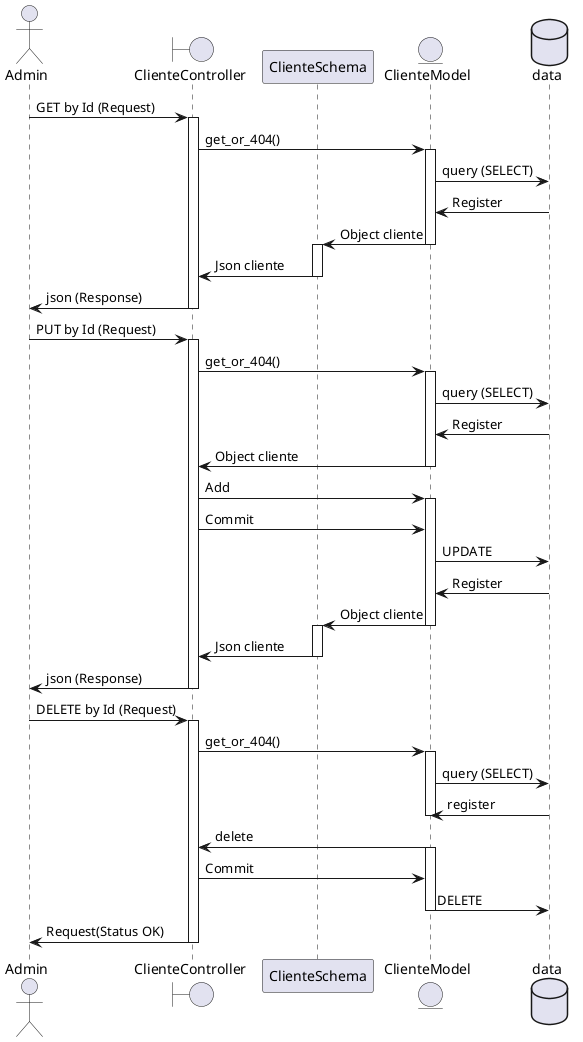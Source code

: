 @startuml

actor Admin
boundary ClienteController
participant ClienteSchema
entity ClienteModel
database data

Admin -> ClienteController: GET by Id (Request)
activate ClienteController
ClienteController -> ClienteModel: get_or_404()
activate ClienteModel
ClienteModel -> data: query (SELECT)
ClienteModel <- data: Register
ClienteSchema <- ClienteModel: Object cliente
deactivate ClienteModel
activate ClienteSchema
ClienteController <- ClienteSchema: Json cliente
deactivate ClienteSchema
Admin <- ClienteController: json (Response)
deactivate ClienteController

Admin -> ClienteController: PUT by Id (Request)
activate ClienteController
ClienteController -> ClienteModel: get_or_404()
activate ClienteModel
ClienteModel -> data: query (SELECT)
ClienteModel <- data: Register
ClienteController <- ClienteModel: Object cliente
deactivate ClienteModel
ClienteController -> ClienteModel: Add
activate ClienteModel
ClienteController -> ClienteModel: Commit
ClienteModel -> data: UPDATE
ClienteModel <- data: Register
ClienteSchema <- ClienteModel: Object cliente
deactivate ClienteModel
activate ClienteSchema
ClienteController <- ClienteSchema: Json cliente
deactivate ClienteSchema
Admin <- ClienteController: json (Response)
deactivate ClienteController

Admin -> ClienteController: DELETE by Id (Request)
activate ClienteController
ClienteController-> ClienteModel: get_or_404()
activate ClienteModel
ClienteModel -> data: query (SELECT)
ClienteModel <- data: register
deactivate ClienteModel
ClienteController <- ClienteModel: delete
activate ClienteModel
ClienteController -> ClienteModel: Commit
ClienteModel -> data: DELETE
deactivate ClienteModel
Admin <- ClienteController: Request(Status OK)
deactivate ClienteController


@enduml